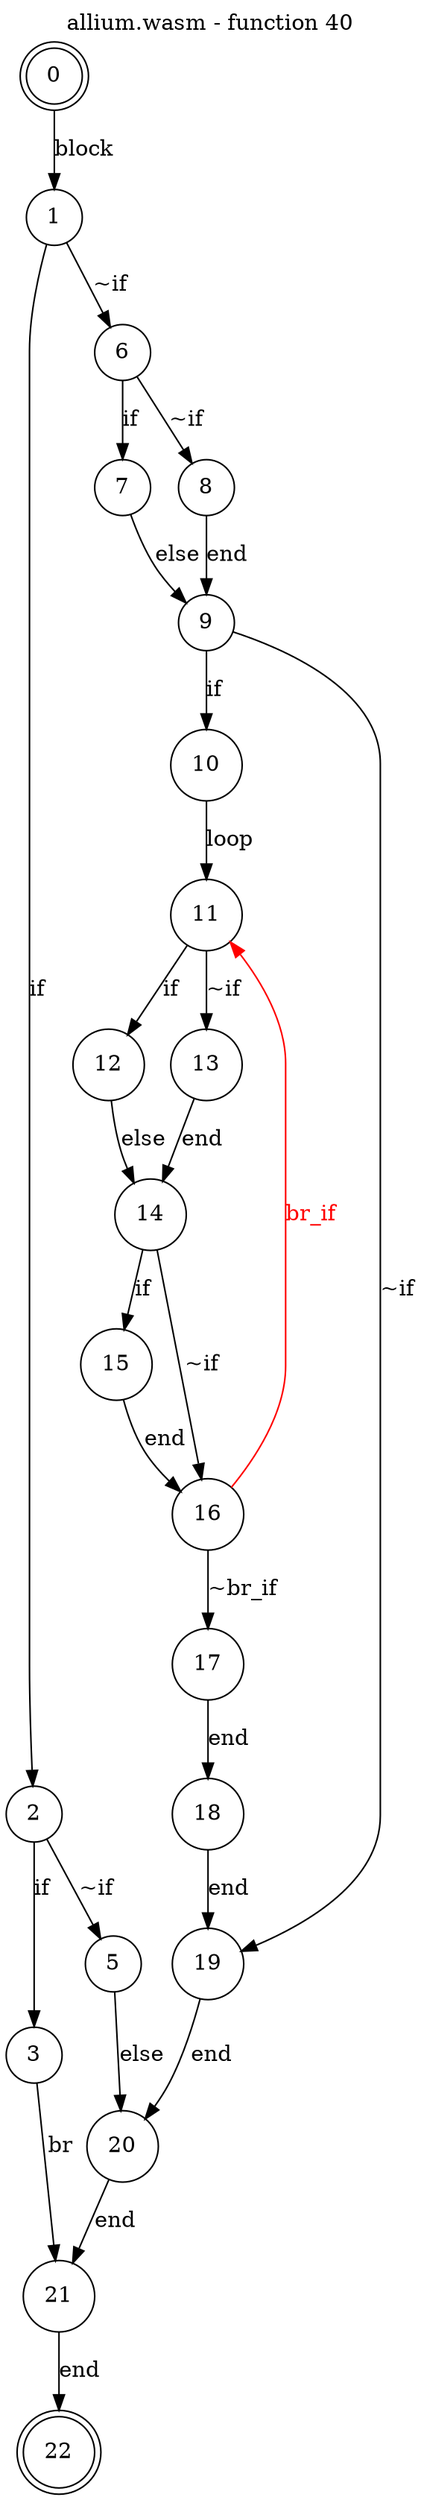 digraph finite_state_machine {
    label = "allium.wasm - function 40"
    labelloc =  t
    labelfontsize = 16
    labelfontcolor = black
    labelfontname = "Helvetica"
    node [shape = doublecircle]; 0 22;
    node [shape = circle];
    0 -> 1[label="block"];
    1 -> 2[label="if"];
    1 -> 6[label="~if"];
    2 -> 3[label="if"];
    2 -> 5[label="~if"];
    3 -> 21[label="br"];
    5 -> 20[label="else"];
    6 -> 7[label="if"];
    6 -> 8[label="~if"];
    7 -> 9[label="else"];
    8 -> 9[label="end"];
    9 -> 10[label="if"];
    9 -> 19[label="~if"];
    10 -> 11[label="loop"];
    11 -> 12[label="if"];
    11 -> 13[label="~if"];
    12 -> 14[label="else"];
    13 -> 14[label="end"];
    14 -> 15[label="if"];
    14 -> 16[label="~if"];
    15 -> 16[label="end"];
    16 -> 17[label="~br_if"];
    16 -> 11[color="red" fontcolor="red" label="br_if"];
    17 -> 18[label="end"];
    18 -> 19[label="end"];
    19 -> 20[label="end"];
    20 -> 21[label="end"];
    21 -> 22[label="end"];
}
